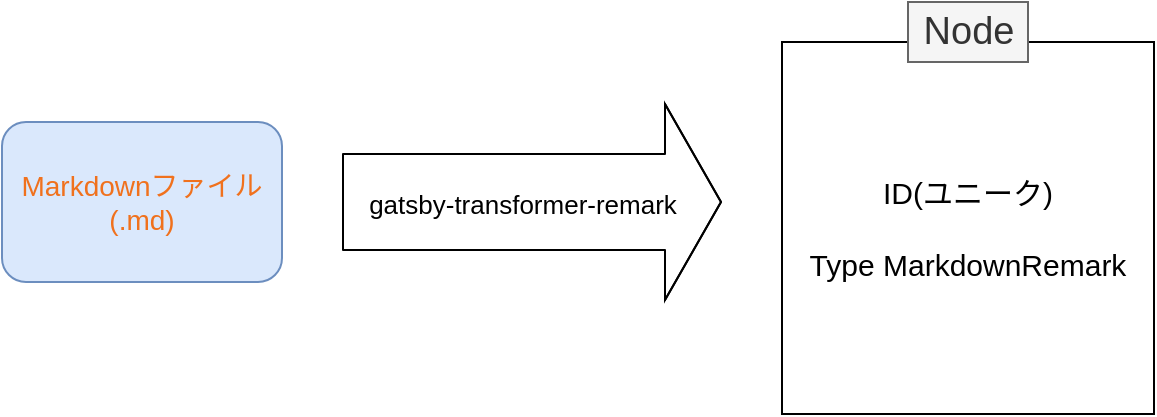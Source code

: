 <mxfile version="13.0.9">
    <diagram id="6hGFLwfOUW9BJ-s0fimq" name="Page-1">
        <mxGraphModel dx="653" dy="1610" grid="1" gridSize="10" guides="1" tooltips="1" connect="1" arrows="1" fold="1" page="1" pageScale="1" pageWidth="827" pageHeight="1169" math="0" shadow="0">
            <root>
                <mxCell id="0"/>
                <mxCell id="1" parent="0"/>
                <mxCell id="2" value="&lt;font style=&quot;font-size: 14px&quot;&gt;Markdownファイル(.md)&lt;/font&gt;" style="rounded=1;whiteSpace=wrap;html=1;fillColor=#dae8fc;strokeColor=#6c8ebf;fontColor=#F0711D;" vertex="1" parent="1">
                    <mxGeometry x="40" y="-300" width="140" height="80" as="geometry"/>
                </mxCell>
                <mxCell id="3" value="" style="shape=flexArrow;endArrow=classic;html=1;endWidth=49;endSize=9;width=48;" edge="1" parent="1">
                    <mxGeometry width="50" height="50" relative="1" as="geometry">
                        <mxPoint x="210" y="-260" as="sourcePoint"/>
                        <mxPoint x="400" y="-260" as="targetPoint"/>
                        <Array as="points">
                            <mxPoint x="310" y="-260"/>
                        </Array>
                    </mxGeometry>
                </mxCell>
                <mxCell id="6" value="gatsby-transformer-remark" style="edgeLabel;html=1;align=center;verticalAlign=middle;resizable=0;points=[];fontSize=13;" vertex="1" connectable="0" parent="3">
                    <mxGeometry x="0.053" y="74" relative="1" as="geometry">
                        <mxPoint x="-10" y="74.5" as="offset"/>
                    </mxGeometry>
                </mxCell>
                <mxCell id="8" value="&lt;font style=&quot;font-size: 15px&quot;&gt;ID(ユニーク)&lt;br&gt;&lt;br&gt;Type MarkdownRemark&lt;/font&gt;" style="whiteSpace=wrap;html=1;aspect=fixed;fontSize=13;" vertex="1" parent="1">
                    <mxGeometry x="430" y="-340" width="186" height="186" as="geometry"/>
                </mxCell>
                <mxCell id="9" value="Node" style="text;html=1;align=center;verticalAlign=middle;resizable=0;points=[];autosize=1;fontSize=19;fillColor=#f5f5f5;strokeColor=#666666;fontColor=#333333;" vertex="1" parent="1">
                    <mxGeometry x="493" y="-360" width="60" height="30" as="geometry"/>
                </mxCell>
            </root>
        </mxGraphModel>
    </diagram>
</mxfile>
